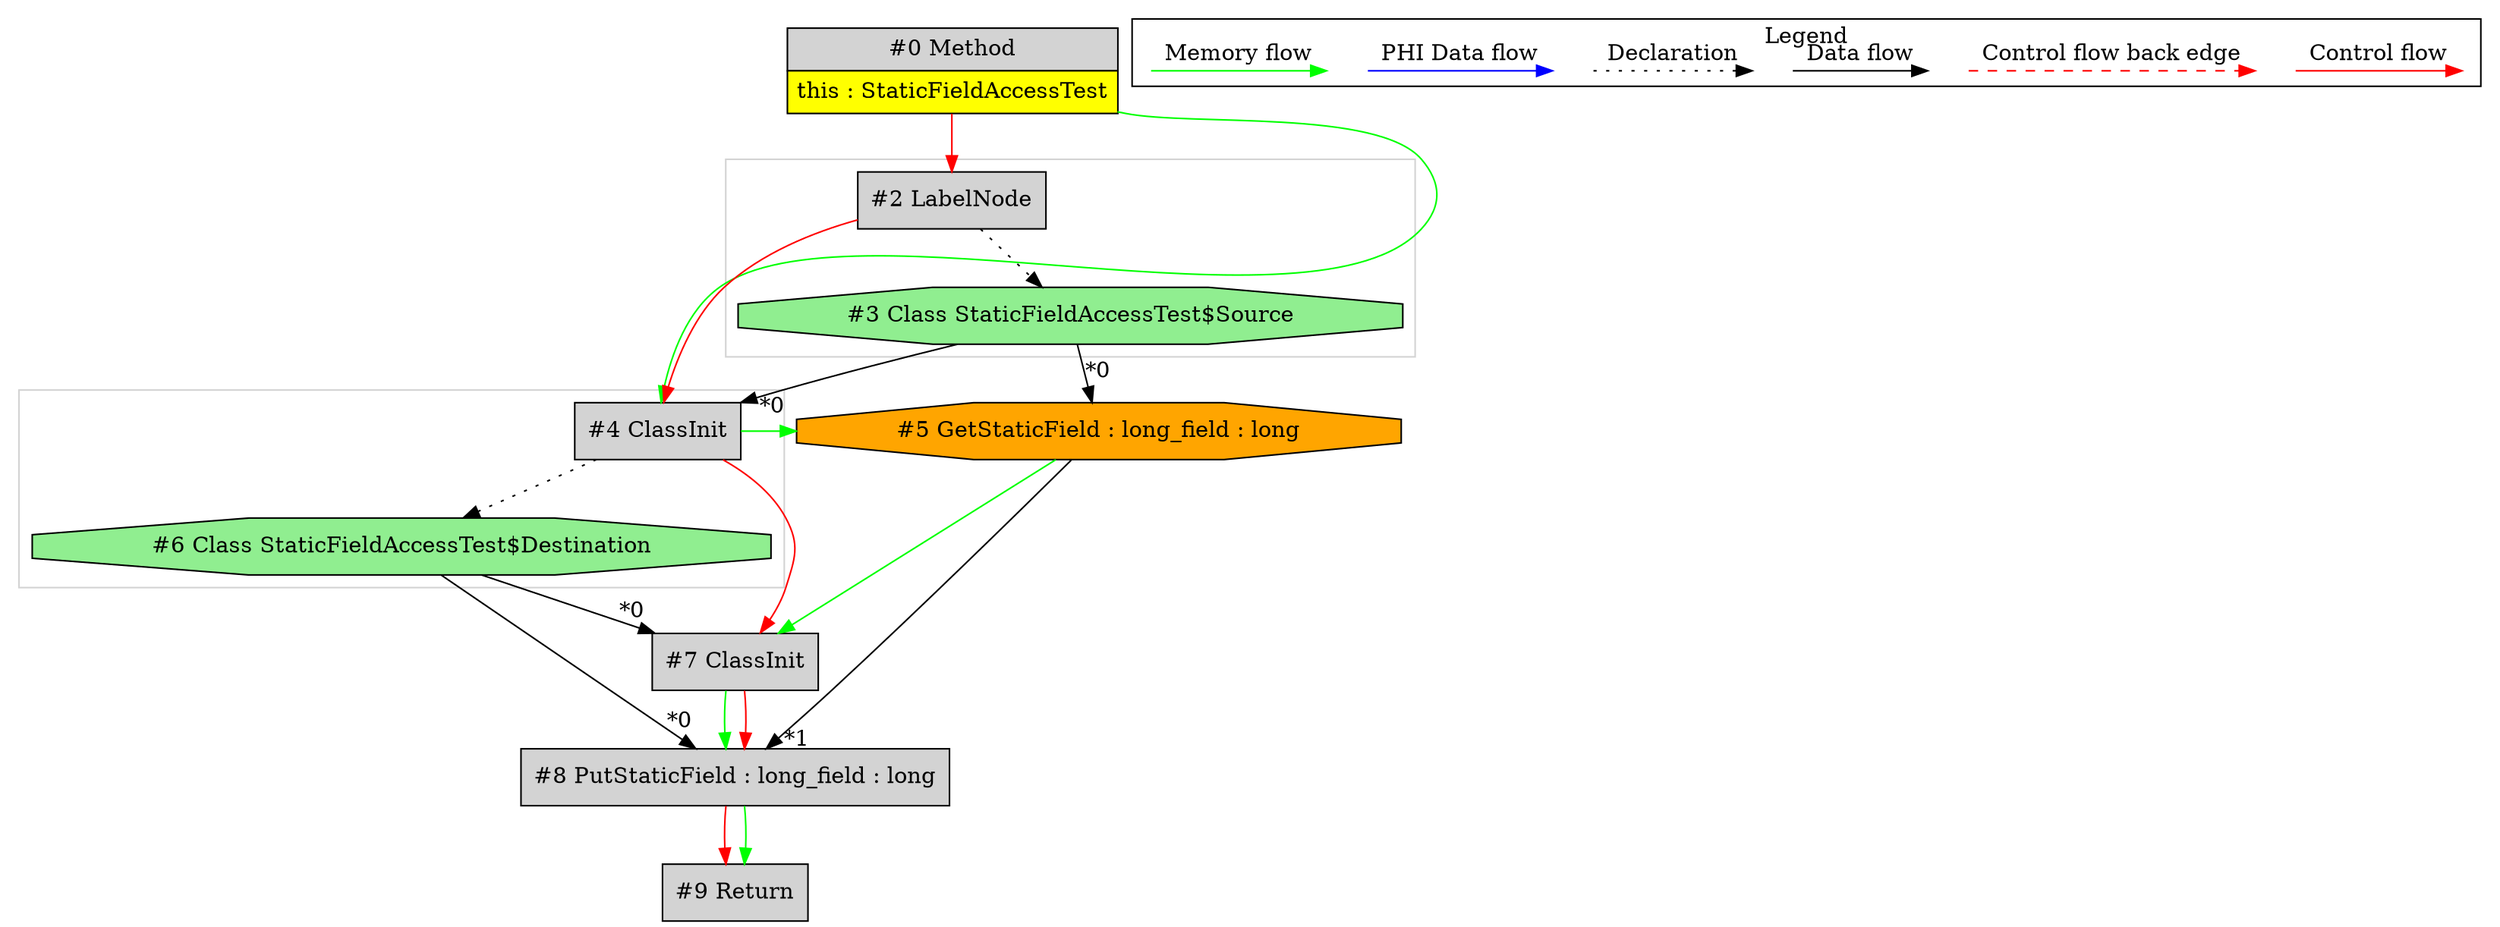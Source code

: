 digraph {
 ordering="in";
 node0[margin="0", label=<<table border="0" cellborder="1" cellspacing="0" cellpadding="5"><tr><td colspan="1">#0 Method</td></tr><tr><td port="prj1" bgcolor="yellow">this : StaticFieldAccessTest</td></tr></table>>,shape=none, fillcolor=lightgrey, style=filled];
 node2[label="#2 LabelNode",shape=box, fillcolor=lightgrey, style=filled];
 node0 -> node2[labeldistance=2, color=red, fontcolor=red];
 node4[label="#4 ClassInit",shape=box, fillcolor=lightgrey, style=filled];
 node3 -> node4[headlabel="*0", labeldistance=2];
 node0 -> node4[labeldistance=2, color=green, constraint=false];
 node2 -> node4[labeldistance=2, color=red, fontcolor=red];
 node3[label="#3 Class StaticFieldAccessTest$Source",shape=octagon, fillcolor=lightgreen, style=filled];
 node2 -> node3[style=dotted];
 node5[label="#5 GetStaticField : long_field : long",shape=octagon, fillcolor=orange, style=filled];
 node3 -> node5[headlabel="*0", labeldistance=2];
 node4 -> node5[labeldistance=2, color=green, constraint=false];
 node8[label="#8 PutStaticField : long_field : long",shape=box, fillcolor=lightgrey, style=filled];
 node6 -> node8[headlabel="*0", labeldistance=2];
 node5 -> node8[headlabel="*1", labeldistance=2];
 node7 -> node8[labeldistance=2, color=green, constraint=false];
 node7 -> node8[labeldistance=2, color=red, fontcolor=red];
 node7[label="#7 ClassInit",shape=box, fillcolor=lightgrey, style=filled];
 node6 -> node7[headlabel="*0", labeldistance=2];
 node5 -> node7[labeldistance=2, color=green, constraint=false];
 node4 -> node7[labeldistance=2, color=red, fontcolor=red];
 node6[label="#6 Class StaticFieldAccessTest$Destination",shape=octagon, fillcolor=lightgreen, style=filled];
 node4 -> node6[style=dotted];
 node9[label="#9 Return",shape=box, fillcolor=lightgrey, style=filled];
 node8 -> node9[labeldistance=2, color=red, fontcolor=red];
 node8 -> node9[labeldistance=2, color=green, constraint=false];
 subgraph cluster_0 {
  color=lightgray;
  node4;
  node6;
 }
 subgraph cluster_1 {
  color=lightgray;
  node2;
  node3;
 }
 subgraph cluster_000 {
  label = "Legend";
  node [shape=point]
  {
   rank=same;
   c0 [style = invis];
   c1 [style = invis];
   c2 [style = invis];
   c3 [style = invis];
   d0 [style = invis];
   d1 [style = invis];
   d2 [style = invis];
   d3 [style = invis];
   d4 [style = invis];
   d5 [style = invis];
   d6 [style = invis];
   d7 [style = invis];
  }
  c0 -> c1 [label="Control flow", style=solid, color=red]
  c2 -> c3 [label="Control flow back edge", style=dashed, color=red]
  d0 -> d1 [label="Data flow"]
  d2 -> d3 [label="Declaration", style=dotted]
  d4 -> d5 [label="PHI Data flow", color=blue]
  d6 -> d7 [label="Memory flow", color=green]
 }

}
